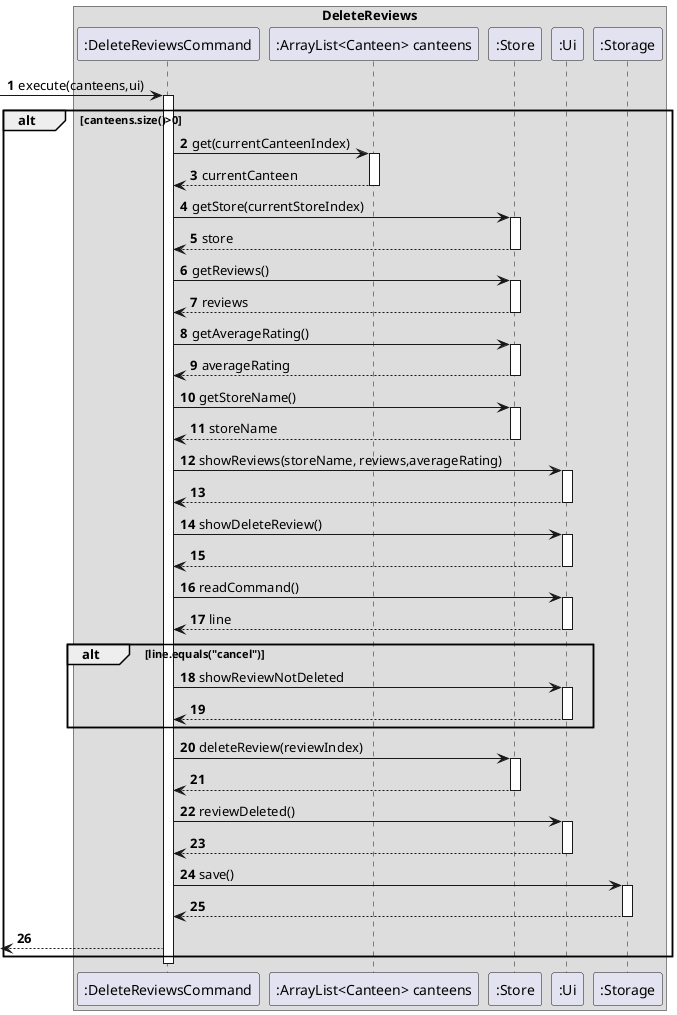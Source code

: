 @startuml
'https://plantuml.com/sequence-diagram

autonumber
box DeleteReviews

->":DeleteReviewsCommand": execute(canteens,ui)
activate ":DeleteReviewsCommand"
alt canteens.size()>0
    ":DeleteReviewsCommand"->":ArrayList<Canteen> canteens":get(currentCanteenIndex)
    activate ":ArrayList<Canteen> canteens"
    ":ArrayList<Canteen> canteens"-->":DeleteReviewsCommand":currentCanteen
    deactivate ":ArrayList<Canteen> canteens"
    ":DeleteReviewsCommand"->":Store":getStore(currentStoreIndex)
    activate ":Store"
    ":Store"-->":DeleteReviewsCommand":store
    deactivate ":Store"
    ":DeleteReviewsCommand"->":Store":getReviews()
    activate ":Store"
    ":Store"-->":DeleteReviewsCommand":reviews
    deactivate ":Store"
    ":DeleteReviewsCommand"->":Store":getAverageRating()
    activate ":Store"
    ":Store"-->":DeleteReviewsCommand":averageRating
    deactivate ":Store"
    ":DeleteReviewsCommand"->":Store":getStoreName()
    activate ":Store"
    ":Store"-->":DeleteReviewsCommand":storeName
    deactivate ":Store"
    ":DeleteReviewsCommand"->":Ui":showReviews(storeName, reviews,averageRating)
    activate ":Ui"
    ":Ui"-->":DeleteReviewsCommand"
    deactivate ":Ui"
    ":DeleteReviewsCommand"->":Ui":showDeleteReview()
    activate ":Ui"
    ":Ui"-->":DeleteReviewsCommand"
    deactivate ":Ui"
    ":DeleteReviewsCommand"->":Ui":readCommand()
    activate ":Ui"
    ":Ui"-->":DeleteReviewsCommand":line
    deactivate ":Ui"
    alt line.equals("cancel")
    ":DeleteReviewsCommand"->":Ui":showReviewNotDeleted
    activate ":Ui"
    ":Ui"-->":DeleteReviewsCommand"
    deactivate ":Ui"
    end
    ":DeleteReviewsCommand"->":Store":deleteReview(reviewIndex)
    activate ":Store"
    ":Store"-->":DeleteReviewsCommand"
    deactivate ":Store"
    ":DeleteReviewsCommand"->":Ui":reviewDeleted()
    activate ":Ui"
    ":Ui"-->":DeleteReviewsCommand"
    deactivate ":Ui"
    ":DeleteReviewsCommand"->":Storage":save()
    activate ":Storage"
    ":Storage"-->":DeleteReviewsCommand"
    deactivate ":Storage"
    <--":DeleteReviewsCommand"
end
deactivate ":DeleteReviewsCommand"
@enduml
